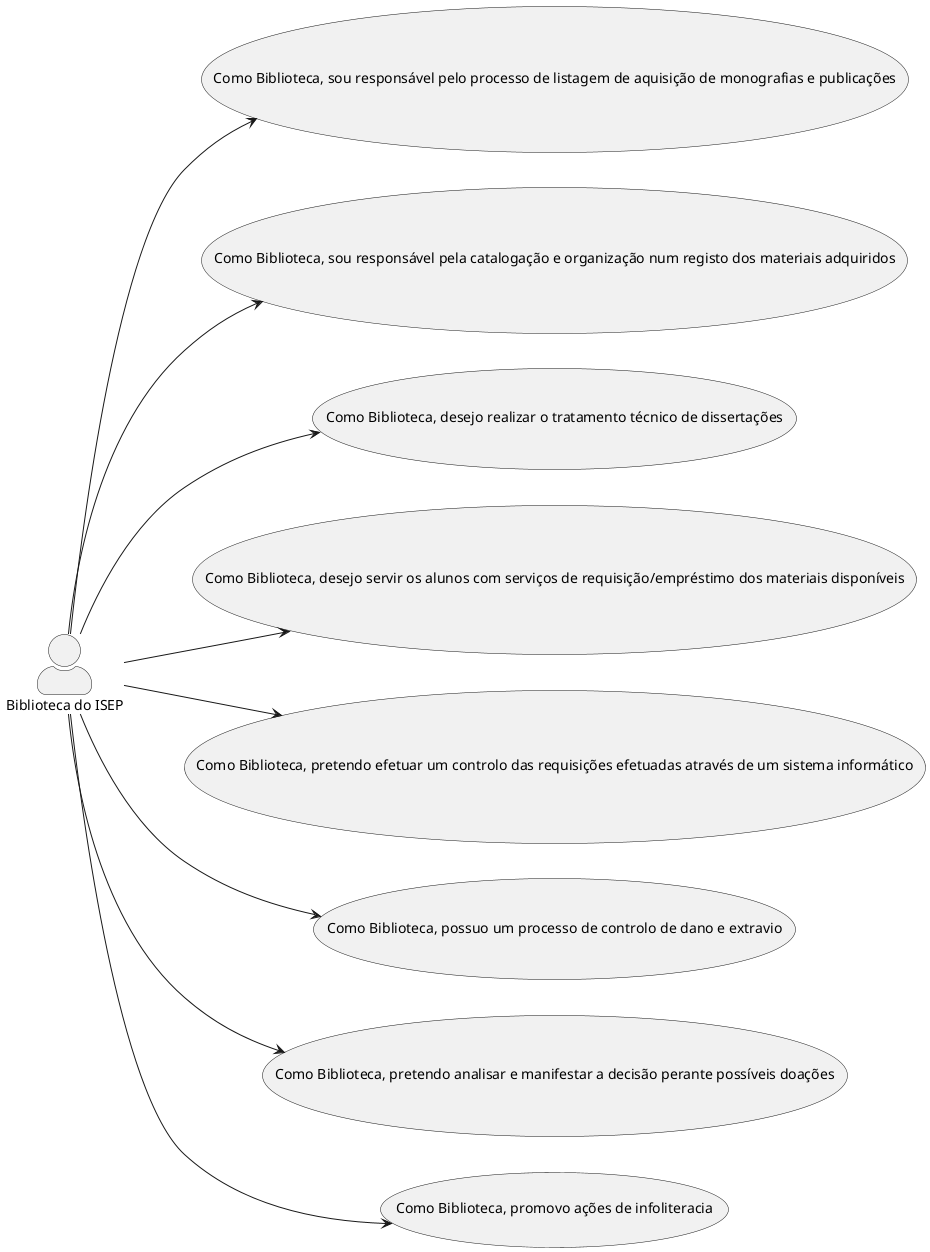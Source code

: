 @startuml UC_BIB

left to right direction

skinparam actorStyle awesome

actor "Biblioteca do ISEP" as biblio

"Como Biblioteca, sou responsável pelo processo de listagem de aquisição de monografias e publicações" as (use1)

"Como Biblioteca, sou responsável pela catalogação e organização num registo dos materiais adquiridos" as (use2)

"Como Biblioteca, desejo realizar o tratamento técnico de dissertações" as (use3)    

"Como Biblioteca, desejo servir os alunos com serviços de requisição/empréstimo dos materiais disponíveis" as (use5)

"Como Biblioteca, pretendo efetuar um controlo das requisições efetuadas através de um sistema informático" as (use4)

"Como Biblioteca, possuo um processo de controlo de dano e extravio" as (use6)

"Como Biblioteca, pretendo analisar e manifestar a decisão perante possíveis doações" as (use7)

"Como Biblioteca, promovo ações de infoliteracia" as (use8)


biblio --> (use1)

biblio --> (use2)

biblio --> (use3)

biblio --> (use4)

biblio --> (use5)

biblio --> (use6)

biblio --> (use7)

biblio --> (use8)


@enduml